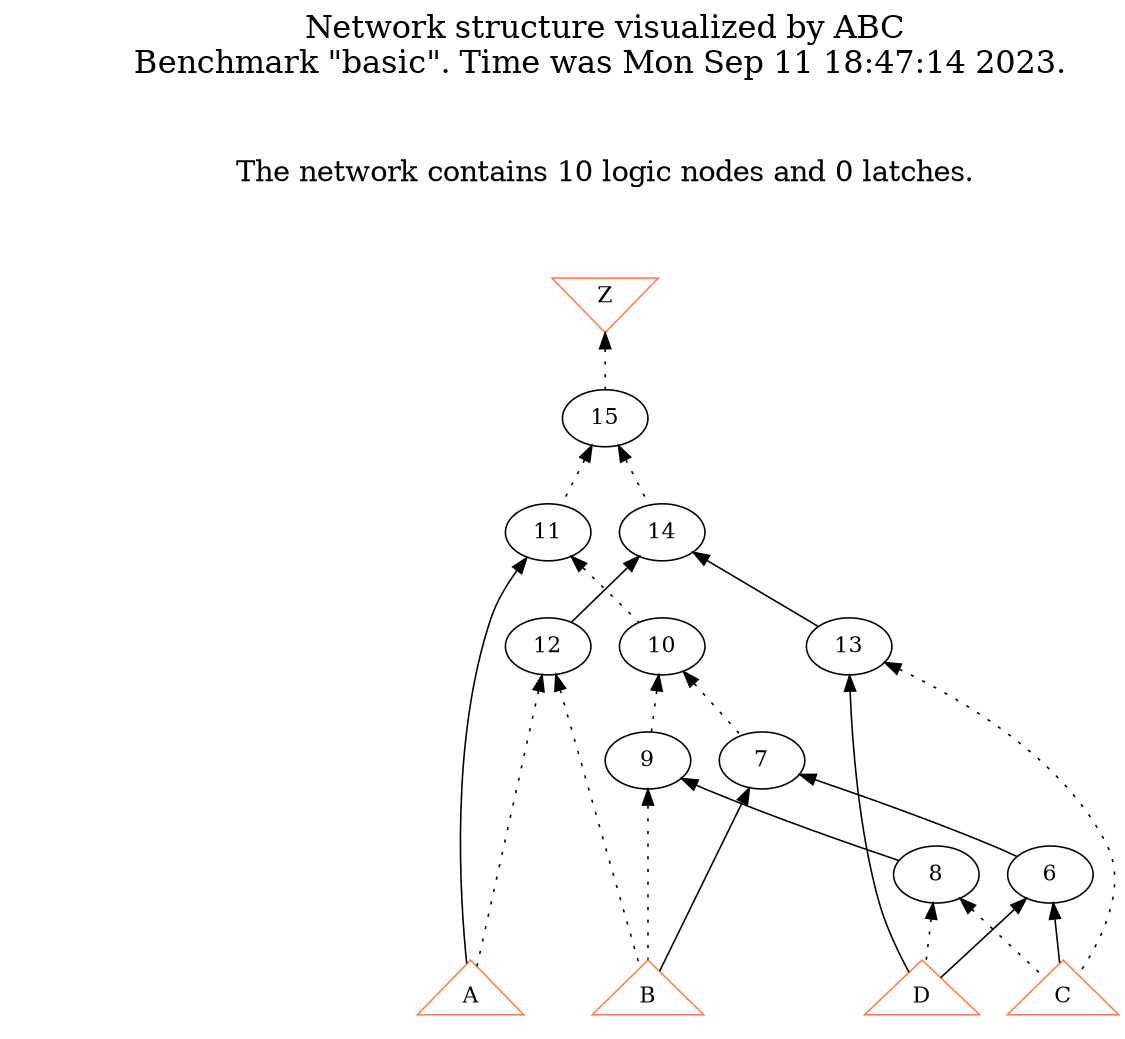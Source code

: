 # Network structure generated by ABC

digraph network {
size = "7.5,10";
center = true;
edge [dir = back];

{
  node [shape = plaintext];
  edge [style = invis];
  LevelTitle1 [label=""];
  LevelTitle2 [label=""];
  Level6 [label = ""];
  Level5 [label = ""];
  Level4 [label = ""];
  Level3 [label = ""];
  Level2 [label = ""];
  Level1 [label = ""];
  Level0 [label = ""];
  LevelTitle1 ->  LevelTitle2 ->  Level6 ->  Level5 ->  Level4 ->  Level3 ->  Level2 ->  Level1 ->  Level0;
}

{
  rank = same;
  LevelTitle1;
  title1 [shape=plaintext,
          fontsize=20,
          fontname = "Times-Roman",
          label="Network structure visualized by ABC\nBenchmark \"basic\". Time was Mon Sep 11 18:47:14 2023. "
         ];
}

{
  rank = same;
  LevelTitle2;
  title2 [shape=plaintext,
          fontsize=18,
          fontname = "Times-Roman",
          label="The network contains 10 logic nodes and 0 latches.\n"
         ];
}

{
  rank = same;
  Level6;
  Node5 [label = "Z", shape = invtriangle, color = coral, fillcolor = coral];
}

{
  rank = same;
  Level5;
  Node15 [label = "15\n", shape = ellipse];
}

{
  rank = same;
  Level4;
  Node11 [label = "11\n", shape = ellipse];
  Node14 [label = "14\n", shape = ellipse];
}

{
  rank = same;
  Level3;
  Node10 [label = "10\n", shape = ellipse];
  Node12 [label = "12\n", shape = ellipse];
  Node13 [label = "13\n", shape = ellipse];
}

{
  rank = same;
  Level2;
  Node7 [label = "7\n", shape = ellipse];
  Node9 [label = "9\n", shape = ellipse];
}

{
  rank = same;
  Level1;
  Node6 [label = "6\n", shape = ellipse];
  Node8 [label = "8\n", shape = ellipse];
}

{
  rank = same;
  Level0;
  Node1 [label = "A", shape = triangle, color = coral, fillcolor = coral];
  Node2 [label = "B", shape = triangle, color = coral, fillcolor = coral];
  Node3 [label = "C", shape = triangle, color = coral, fillcolor = coral];
  Node4 [label = "D", shape = triangle, color = coral, fillcolor = coral];
}

title1 -> title2 [style = invis];
title2 -> Node5 [style = invis];
Node5 -> Node15 [style = dotted];
Node6 -> Node3 [style = solid];
Node6 -> Node4 [style = solid];
Node7 -> Node2 [style = solid];
Node7 -> Node6 [style = solid];
Node8 -> Node3 [style = dotted];
Node8 -> Node4 [style = dotted];
Node9 -> Node2 [style = dotted];
Node9 -> Node8 [style = solid];
Node10 -> Node7 [style = dotted];
Node10 -> Node9 [style = dotted];
Node11 -> Node1 [style = solid];
Node11 -> Node10 [style = dotted];
Node12 -> Node1 [style = dotted];
Node12 -> Node2 [style = dotted];
Node13 -> Node3 [style = dotted];
Node13 -> Node4 [style = solid];
Node14 -> Node12 [style = solid];
Node14 -> Node13 [style = solid];
Node15 -> Node11 [style = dotted];
Node15 -> Node14 [style = dotted];
}

